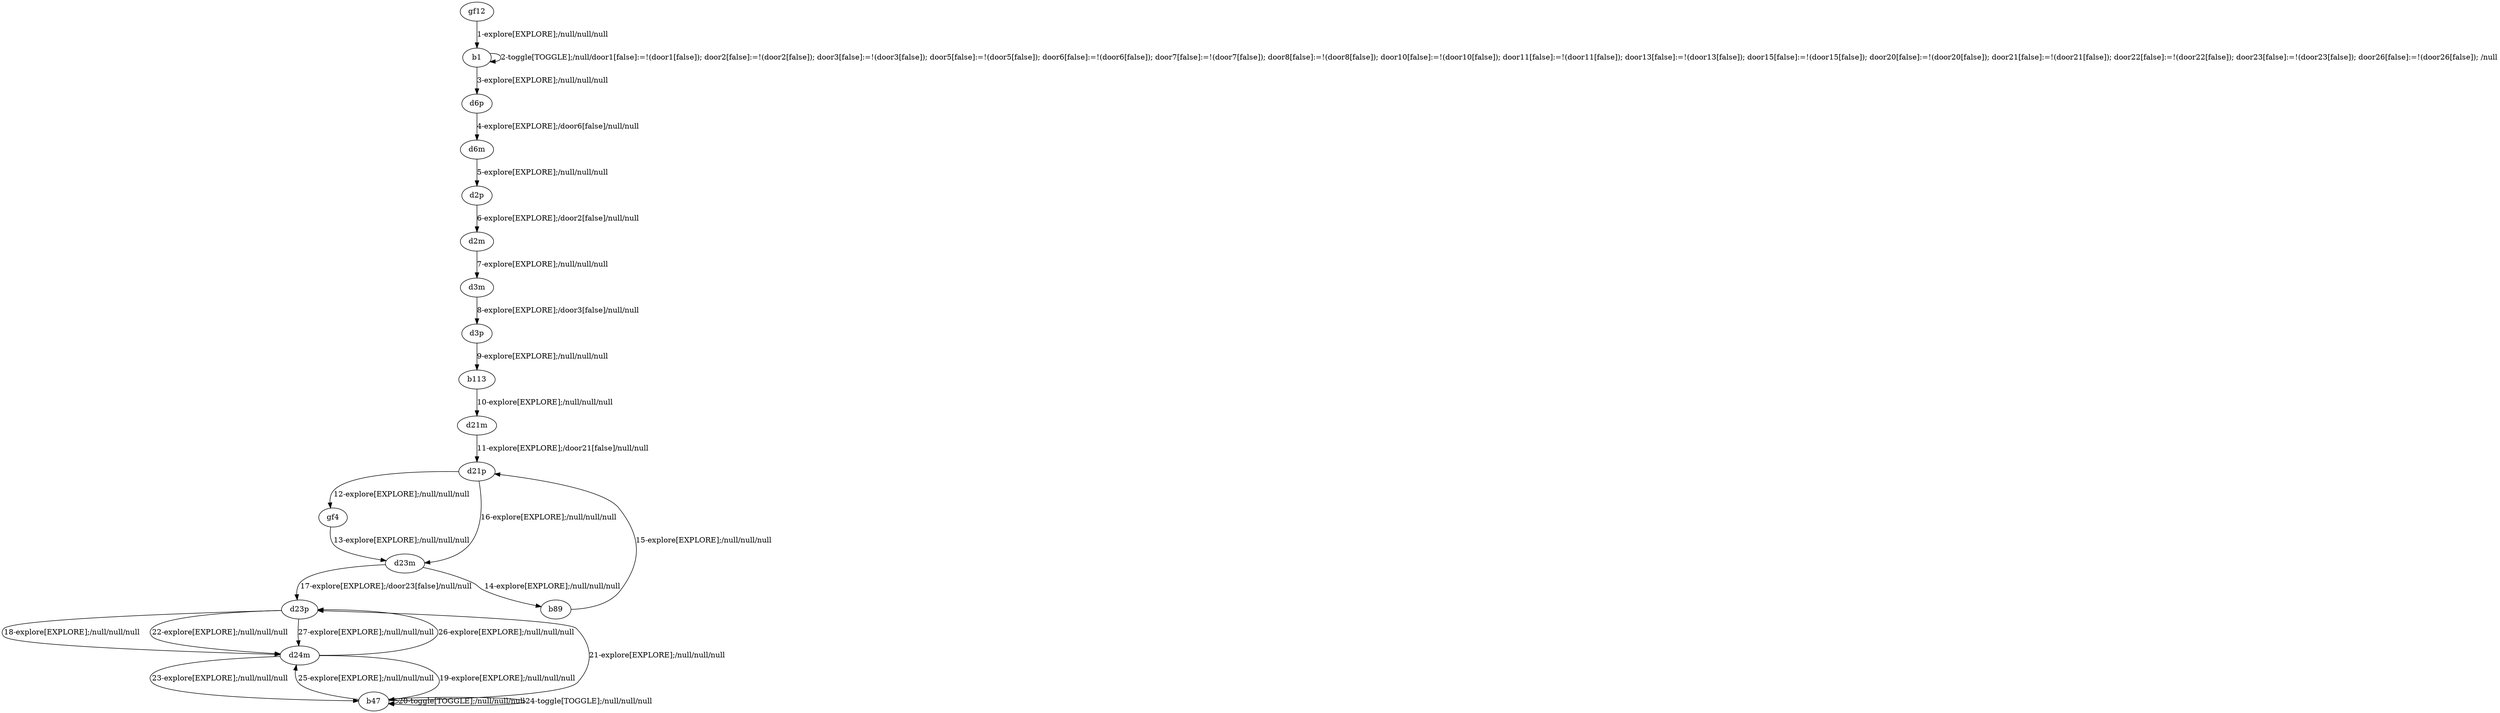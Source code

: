 # Total number of goals covered by this test: 4
# d21p --> gf4
# b89 --> d21p
# d23m --> b89
# gf4 --> d23m

digraph g {
"gf12" -> "b1" [label = "1-explore[EXPLORE];/null/null/null"];
"b1" -> "b1" [label = "2-toggle[TOGGLE];/null/door1[false]:=!(door1[false]); door2[false]:=!(door2[false]); door3[false]:=!(door3[false]); door5[false]:=!(door5[false]); door6[false]:=!(door6[false]); door7[false]:=!(door7[false]); door8[false]:=!(door8[false]); door10[false]:=!(door10[false]); door11[false]:=!(door11[false]); door13[false]:=!(door13[false]); door15[false]:=!(door15[false]); door20[false]:=!(door20[false]); door21[false]:=!(door21[false]); door22[false]:=!(door22[false]); door23[false]:=!(door23[false]); door26[false]:=!(door26[false]); /null"];
"b1" -> "d6p" [label = "3-explore[EXPLORE];/null/null/null"];
"d6p" -> "d6m" [label = "4-explore[EXPLORE];/door6[false]/null/null"];
"d6m" -> "d2p" [label = "5-explore[EXPLORE];/null/null/null"];
"d2p" -> "d2m" [label = "6-explore[EXPLORE];/door2[false]/null/null"];
"d2m" -> "d3m" [label = "7-explore[EXPLORE];/null/null/null"];
"d3m" -> "d3p" [label = "8-explore[EXPLORE];/door3[false]/null/null"];
"d3p" -> "b113" [label = "9-explore[EXPLORE];/null/null/null"];
"b113" -> "d21m" [label = "10-explore[EXPLORE];/null/null/null"];
"d21m" -> "d21p" [label = "11-explore[EXPLORE];/door21[false]/null/null"];
"d21p" -> "gf4" [label = "12-explore[EXPLORE];/null/null/null"];
"gf4" -> "d23m" [label = "13-explore[EXPLORE];/null/null/null"];
"d23m" -> "b89" [label = "14-explore[EXPLORE];/null/null/null"];
"b89" -> "d21p" [label = "15-explore[EXPLORE];/null/null/null"];
"d21p" -> "d23m" [label = "16-explore[EXPLORE];/null/null/null"];
"d23m" -> "d23p" [label = "17-explore[EXPLORE];/door23[false]/null/null"];
"d23p" -> "d24m" [label = "18-explore[EXPLORE];/null/null/null"];
"d24m" -> "b47" [label = "19-explore[EXPLORE];/null/null/null"];
"b47" -> "b47" [label = "20-toggle[TOGGLE];/null/null/null"];
"b47" -> "d23p" [label = "21-explore[EXPLORE];/null/null/null"];
"d23p" -> "d24m" [label = "22-explore[EXPLORE];/null/null/null"];
"d24m" -> "b47" [label = "23-explore[EXPLORE];/null/null/null"];
"b47" -> "b47" [label = "24-toggle[TOGGLE];/null/null/null"];
"b47" -> "d24m" [label = "25-explore[EXPLORE];/null/null/null"];
"d24m" -> "d23p" [label = "26-explore[EXPLORE];/null/null/null"];
"d23p" -> "d24m" [label = "27-explore[EXPLORE];/null/null/null"];
}